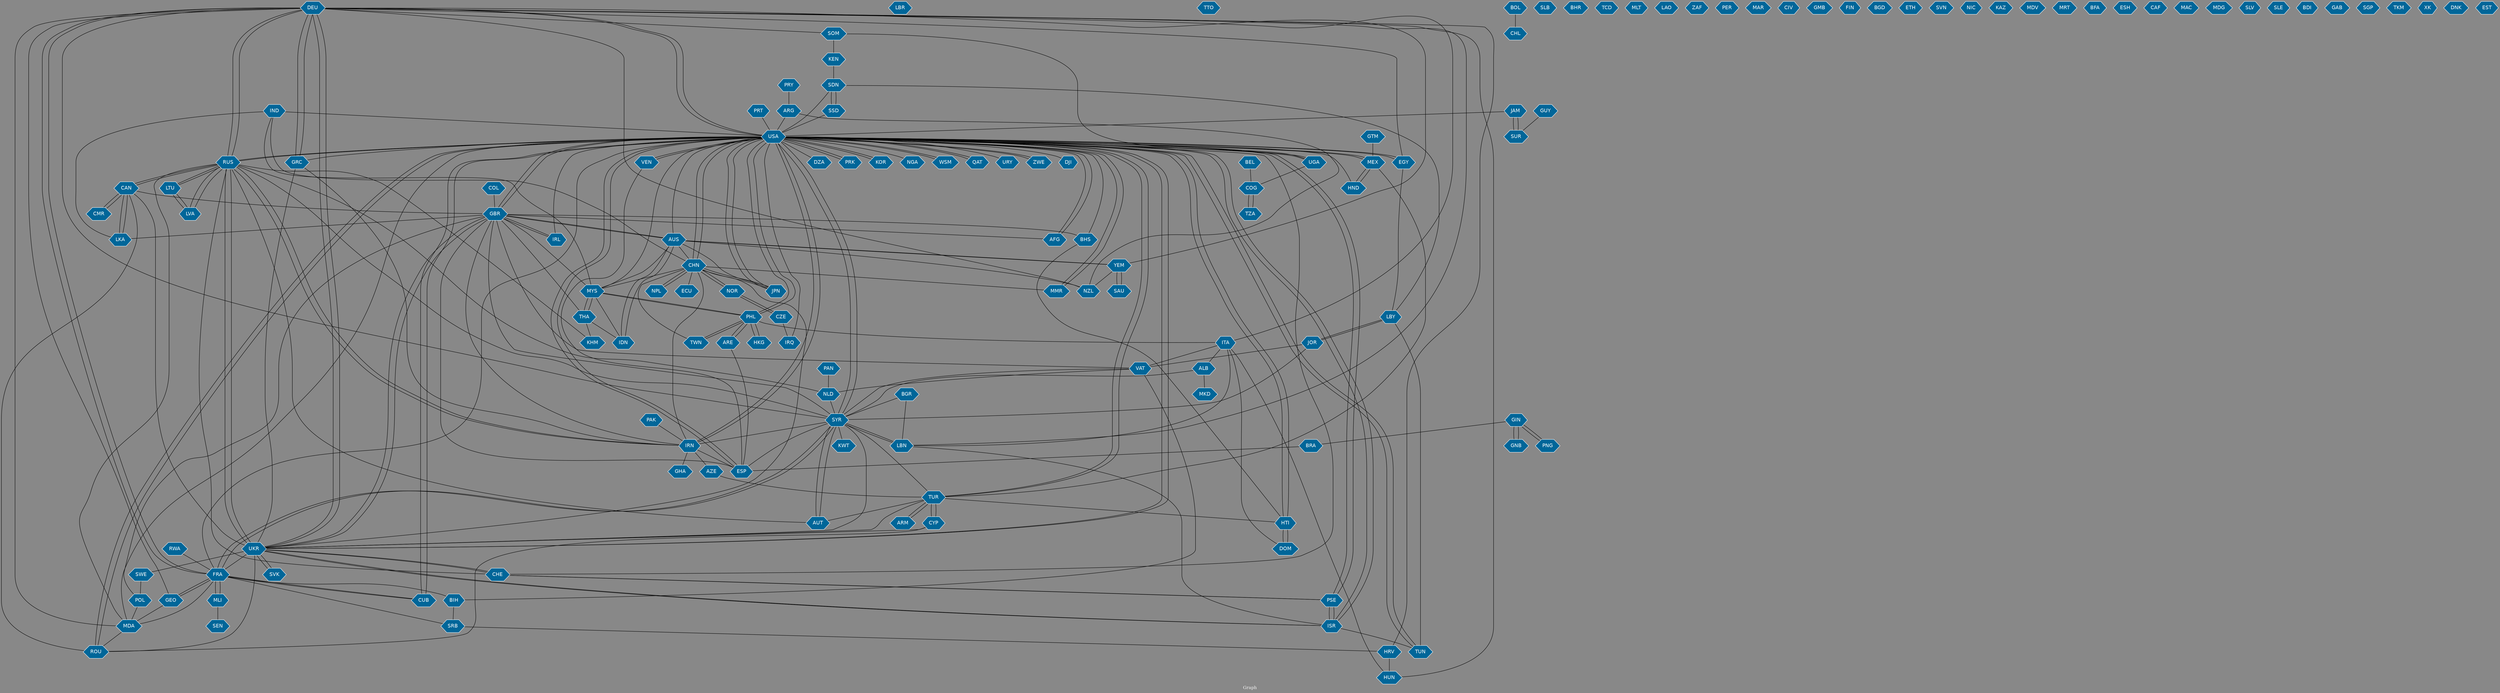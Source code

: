 // Countries together in item graph
graph {
	graph [bgcolor="#888888" fontcolor=white fontsize=12 label="Graph" outputorder=edgesfirst overlap=prism]
	node [color=white fillcolor="#006699" fontcolor=white fontname=Helvetica shape=hexagon style=filled]
	edge [arrowhead=open color=black fontcolor=white fontname=Courier fontsize=12]
		DEU [label=DEU]
		USA [label=USA]
		LBR [label=LBR]
		RUS [label=RUS]
		MMR [label=MMR]
		LKA [label=LKA]
		THA [label=THA]
		MEX [label=MEX]
		HND [label=HND]
		CHN [label=CHN]
		PHL [label=PHL]
		MYS [label=MYS]
		ITA [label=ITA]
		DZA [label=DZA]
		EGY [label=EGY]
		TTO [label=TTO]
		CAN [label=CAN]
		GBR [label=GBR]
		PRK [label=PRK]
		KOR [label=KOR]
		NPL [label=NPL]
		CHL [label=CHL]
		UKR [label=UKR]
		IDN [label=IDN]
		SLB [label=SLB]
		IRN [label=IRN]
		AFG [label=AFG]
		JOR [label=JOR]
		LBY [label=LBY]
		ARE [label=ARE]
		JPN [label=JPN]
		BHR [label=BHR]
		NGA [label=NGA]
		RWA [label=RWA]
		IRQ [label=IRQ]
		PAK [label=PAK]
		BGR [label=BGR]
		PAN [label=PAN]
		COL [label=COL]
		SYR [label=SYR]
		POL [label=POL]
		MKD [label=MKD]
		NOR [label=NOR]
		TCD [label=TCD]
		MDA [label=MDA]
		IND [label=IND]
		BRA [label=BRA]
		CUB [label=CUB]
		ISR [label=ISR]
		GEO [label=GEO]
		VEN [label=VEN]
		MLT [label=MLT]
		LAO [label=LAO]
		ZAF [label=ZAF]
		YEM [label=YEM]
		PER [label=PER]
		SDN [label=SDN]
		SAU [label=SAU]
		CZE [label=CZE]
		ARM [label=ARM]
		GTM [label=GTM]
		IRL [label=IRL]
		HUN [label=HUN]
		BOL [label=BOL]
		PSE [label=PSE]
		JAM [label=JAM]
		WSM [label=WSM]
		KWT [label=KWT]
		SEN [label=SEN]
		ALB [label=ALB]
		MAR [label=MAR]
		VAT [label=VAT]
		ROU [label=ROU]
		LBN [label=LBN]
		ARG [label=ARG]
		TWN [label=TWN]
		CIV [label=CIV]
		ECU [label=ECU]
		KEN [label=KEN]
		GIN [label=GIN]
		GMB [label=GMB]
		ESP [label=ESP]
		FIN [label=FIN]
		TUN [label=TUN]
		BGD [label=BGD]
		BHS [label=BHS]
		ETH [label=ETH]
		TUR [label=TUR]
		SSD [label=SSD]
		FRA [label=FRA]
		SUR [label=SUR]
		SVN [label=SVN]
		QAT [label=QAT]
		UGA [label=UGA]
		NIC [label=NIC]
		AUT [label=AUT]
		GRC [label=GRC]
		AZE [label=AZE]
		AUS [label=AUS]
		KHM [label=KHM]
		NLD [label=NLD]
		CHE [label=CHE]
		KAZ [label=KAZ]
		PRT [label=PRT]
		LVA [label=LVA]
		MLI [label=MLI]
		PRY [label=PRY]
		HTI [label=HTI]
		SOM [label=SOM]
		SRB [label=SRB]
		DOM [label=DOM]
		CYP [label=CYP]
		GUY [label=GUY]
		HRV [label=HRV]
		NZL [label=NZL]
		SWE [label=SWE]
		GNB [label=GNB]
		COG [label=COG]
		MDV [label=MDV]
		SVK [label=SVK]
		MRT [label=MRT]
		BFA [label=BFA]
		ESH [label=ESH]
		CAF [label=CAF]
		MAC [label=MAC]
		BEL [label=BEL]
		MDG [label=MDG]
		GHA [label=GHA]
		SLV [label=SLV]
		CMR [label=CMR]
		BIH [label=BIH]
		SLE [label=SLE]
		TZA [label=TZA]
		PNG [label=PNG]
		URY [label=URY]
		LTU [label=LTU]
		BDI [label=BDI]
		HKG [label=HKG]
		ZWE [label=ZWE]
		GAB [label=GAB]
		SGP [label=SGP]
		TKM [label=TKM]
		XK [label=XK]
		DNK [label=DNK]
		DJI [label=DJI]
		EST [label=EST]
			UGA -- USA [weight=1]
			UKR -- FRA [weight=1]
			GBR -- IRN [weight=1]
			USA -- ROU [weight=1]
			VEN -- USA [weight=1]
			MLI -- FRA [weight=2]
			RUS -- LTU [weight=1]
			HRV -- HUN [weight=1]
			CHE -- RUS [weight=2]
			CHN -- NPL [weight=2]
			SAU -- YEM [weight=1]
			ARG -- USA [weight=2]
			BRA -- ESP [weight=1]
			CAN -- GBR [weight=1]
			SYR -- KWT [weight=1]
			CHN -- UKR [weight=1]
			THA -- KHM [weight=3]
			GEO -- MDA [weight=2]
			LBY -- TUN [weight=2]
			CYP -- TUR [weight=1]
			ARM -- TUR [weight=1]
			BIH -- SRB [weight=1]
			MEX -- HND [weight=1]
			SDN -- LBY [weight=1]
			TUR -- AUT [weight=1]
			MEX -- TUR [weight=2]
			ALB -- SYR [weight=1]
			ITA -- HUN [weight=1]
			CHN -- MMR [weight=1]
			SOM -- UGA [weight=1]
			YEM -- NZL [weight=3]
			IND -- MYS [weight=1]
			AFG -- USA [weight=5]
			TUR -- HTI [weight=1]
			CAN -- RUS [weight=1]
			GUY -- SUR [weight=1]
			BHS -- HTI [weight=1]
			RUS -- CAN [weight=1]
			IRN -- AZE [weight=1]
			KEN -- SDN [weight=1]
			TUR -- SYR [weight=1]
			DOM -- HTI [weight=1]
			SYR -- LBN [weight=3]
			TWN -- CHN [weight=1]
			RUS -- DEU [weight=5]
			VAT -- SYR [weight=1]
			FRA -- BIH [weight=1]
			USA -- TUN [weight=1]
			GEO -- DEU [weight=2]
			GBR -- AFG [weight=1]
			MLI -- SEN [weight=1]
			RUS -- IRN [weight=2]
			SDN -- SSD [weight=9]
			ISR -- UKR [weight=1]
			JPN -- CHN [weight=1]
			DEU -- GRC [weight=1]
			NOR -- CHN [weight=1]
			MYS -- PHL [weight=2]
			AZE -- TUR [weight=1]
			DEU -- YEM [weight=1]
			TUR -- USA [weight=1]
			FRA -- MLI [weight=3]
			GBR -- VAT [weight=2]
			PRK -- USA [weight=1]
			DEU -- SYR [weight=2]
			THA -- MYS [weight=1]
			SYR -- IRN [weight=1]
			LVA -- LTU [weight=1]
			USA -- UKR [weight=21]
			USA -- IRN [weight=12]
			RUS -- AUT [weight=1]
			ARE -- PHL [weight=2]
			CAN -- ROU [weight=1]
			USA -- QAT [weight=1]
			IRN -- GHA [weight=1]
			DEU -- HRV [weight=1]
			ROU -- USA [weight=1]
			MYS -- THA [weight=1]
			FRA -- GEO [weight=1]
			USA -- AFG [weight=1]
			DEU -- RUS [weight=5]
			JPN -- USA [weight=11]
			AUS -- YEM [weight=1]
			KOR -- USA [weight=1]
			CHN -- USA [weight=7]
			SYR -- AUT [weight=1]
			UKR -- ISR [weight=1]
			RUS -- MDA [weight=1]
			QAT -- USA [weight=1]
			MYS -- GBR [weight=1]
			USA -- PHL [weight=4]
			FRA -- SRB [weight=1]
			ARE -- ESP [weight=2]
			FRA -- CUB [weight=1]
			MDA -- USA [weight=1]
			PHL -- ARE [weight=1]
			LVA -- RUS [weight=1]
			RUS -- SYR [weight=1]
			SWE -- POL [weight=1]
			YEM -- AUS [weight=1]
			DEU -- ITA [weight=1]
			JOR -- SYR [weight=2]
			CHE -- PSE [weight=1]
			PHL -- MYS [weight=2]
			IND -- USA [weight=2]
			BEL -- COG [weight=2]
			USA -- SYR [weight=1]
			UKR -- TUR [weight=1]
			ITA -- DOM [weight=1]
			USA -- HTI [weight=3]
			RWA -- FRA [weight=1]
			USA -- IRQ [weight=3]
			EGY -- USA [weight=2]
			DEU -- EGY [weight=1]
			USA -- ZWE [weight=1]
			HKG -- PHL [weight=1]
			NPL -- CHN [weight=1]
			USA -- TUR [weight=1]
			CHN -- JPN [weight=1]
			USA -- DZA [weight=1]
			LBN -- SYR [weight=5]
			UKR -- USA [weight=14]
			USA -- RUS [weight=17]
			JPN -- AUS [weight=1]
			USA -- DJI [weight=1]
			PSE -- ISR [weight=9]
			TUR -- ARM [weight=1]
			RUS -- NLD [weight=2]
			CZE -- NOR [weight=1]
			ISR -- USA [weight=2]
			GRC -- UKR [weight=1]
			MDA -- DEU [weight=2]
			ZWE -- USA [weight=1]
			SDN -- USA [weight=1]
			USA -- ESP [weight=1]
			CYP -- UKR [weight=1]
			PHL -- TWN [weight=1]
			PSE -- USA [weight=3]
			BGR -- SYR [weight=2]
			AUS -- IDN [weight=1]
			FRA -- DEU [weight=2]
			AUS -- GBR [weight=1]
			UKR -- CHE [weight=2]
			TUN -- USA [weight=3]
			USA -- KOR [weight=2]
			GBR -- AUS [weight=1]
			PNG -- GIN [weight=2]
			VAT -- BIH [weight=1]
			GBR -- SYR [weight=3]
			IDN -- AUS [weight=1]
			ESP -- SYR [weight=1]
			GBR -- BHS [weight=1]
			IRN -- RUS [weight=3]
			FRA -- USA [weight=2]
			DEU -- FRA [weight=1]
			JAM -- USA [weight=1]
			ISR -- PSE [weight=14]
			HND -- USA [weight=1]
			PHL -- USA [weight=4]
			USA -- MYS [weight=2]
			FRA -- MDA [weight=2]
			MYS -- AUS [weight=2]
			UKR -- SVK [weight=2]
			GIN -- PNG [weight=2]
			BGR -- LBN [weight=1]
			GIN -- BRA [weight=1]
			HTI -- USA [weight=5]
			GBR -- IRL [weight=1]
			ALB -- MKD [weight=1]
			DEU -- UKR [weight=5]
			UKR -- SWE [weight=1]
			ARG -- NZL [weight=2]
			TUR -- CYP [weight=1]
			CHE -- UKR [weight=1]
			WSM -- USA [weight=3]
			IND -- LKA [weight=2]
			IRN -- CHN [weight=1]
			SRB -- HRV [weight=1]
			IRN -- ESP [weight=1]
			MYS -- IDN [weight=1]
			AUS -- NZL [weight=2]
			NLD -- SYR [weight=2]
			UKR -- GBR [weight=1]
			POL -- MDA [weight=1]
			CZE -- IRQ [weight=1]
			FRA -- SYR [weight=5]
			ROU -- UKR [weight=1]
			MEX -- USA [weight=7]
			GIN -- GNB [weight=2]
			USA -- UGA [weight=1]
			USA -- JPN [weight=5]
			USA -- MEX [weight=7]
			LTU -- RUS [weight=1]
			SSD -- USA [weight=1]
			IRL -- GBR [weight=1]
			HTI -- DOM [weight=3]
			COG -- TZA [weight=1]
			USA -- GRC [weight=1]
			SYR -- FRA [weight=3]
			RUS -- UKR [weight=28]
			MMR -- USA [weight=2]
			BOL -- CHL [weight=1]
			NOR -- CZE [weight=1]
			GTM -- MEX [weight=1]
			IRN -- USA [weight=14]
			UGA -- COG [weight=1]
			USA -- PSE [weight=2]
			POL -- GBR [weight=1]
			ITA -- ALB [weight=1]
			CAN -- LKA [weight=1]
			USA -- URY [weight=1]
			VEN -- ESP [weight=1]
			EGY -- LBY [weight=2]
			ESP -- USA [weight=1]
			LKA -- CAN [weight=1]
			MDA -- ROU [weight=1]
			USA -- NGA [weight=1]
			UKR -- SYR [weight=1]
			GBR -- USA [weight=1]
			USA -- DEU [weight=1]
			BHS -- USA [weight=2]
			JAM -- SUR [weight=1]
			USA -- PRK [weight=1]
			USA -- ISR [weight=3]
			USA -- AUS [weight=1]
			SYR -- USA [weight=2]
			UKR -- DEU [weight=6]
			VAT -- NLD [weight=1]
			UKR -- RUS [weight=43]
			JOR -- VAT [weight=1]
			CUB -- FRA [weight=1]
			ITA -- LBN [weight=2]
			GEO -- FRA [weight=1]
			GBR -- ESP [weight=1]
			USA -- EGY [weight=4]
			THA -- IDN [weight=1]
			RUS -- LVA [weight=1]
			AUT -- SYR [weight=1]
			PRT -- USA [weight=1]
			PRY -- ARG [weight=1]
			UKR -- CAN [weight=1]
			PAK -- IRN [weight=2]
			ISR -- TUN [weight=1]
			PHL -- HKG [weight=1]
			PAN -- NLD [weight=1]
			LBN -- ISR [weight=1]
			TWN -- PHL [weight=1]
			CHE -- USA [weight=1]
			LTU -- LVA [weight=1]
			LBN -- DEU [weight=1]
			IRL -- USA [weight=1]
			IND -- CHN [weight=2]
			PSE -- CHE [weight=1]
			GBR -- THA [weight=1]
			GBR -- UKR [weight=2]
			DEU -- SOM [weight=1]
			SOM -- KEN [weight=3]
			LBY -- JOR [weight=1]
			KHM -- RUS [weight=1]
			JOR -- LBY [weight=2]
			ITA -- VAT [weight=1]
			CHN -- ECU [weight=1]
			RUS -- USA [weight=17]
			SVK -- UKR [weight=1]
			USA -- CUB [weight=2]
			DEU -- USA [weight=1]
			USA -- VEN [weight=1]
			CUB -- USA [weight=8]
			USA -- WSM [weight=2]
			USA -- MMR [weight=7]
			GRC -- DEU [weight=1]
			USA -- CHN [weight=10]
			HND -- MEX [weight=1]
			CHN -- MYS [weight=5]
			PHL -- ITA [weight=2]
			TZA -- COG [weight=1]
			CHN -- NOR [weight=2]
			GRC -- IRN [weight=1]
			COL -- GBR [weight=2]
			AUS -- CHN [weight=1]
			YEM -- SAU [weight=1]
			SSD -- SDN [weight=8]
			USA -- GBR [weight=2]
			NZL -- DEU [weight=1]
			CMR -- CAN [weight=1]
			ROU -- CYP [weight=1]
			GNB -- GIN [weight=2]
			CAN -- CMR [weight=1]
			GBR -- LKA [weight=2]
			DEU -- HUN [weight=1]
			SUR -- JAM [weight=1]
}